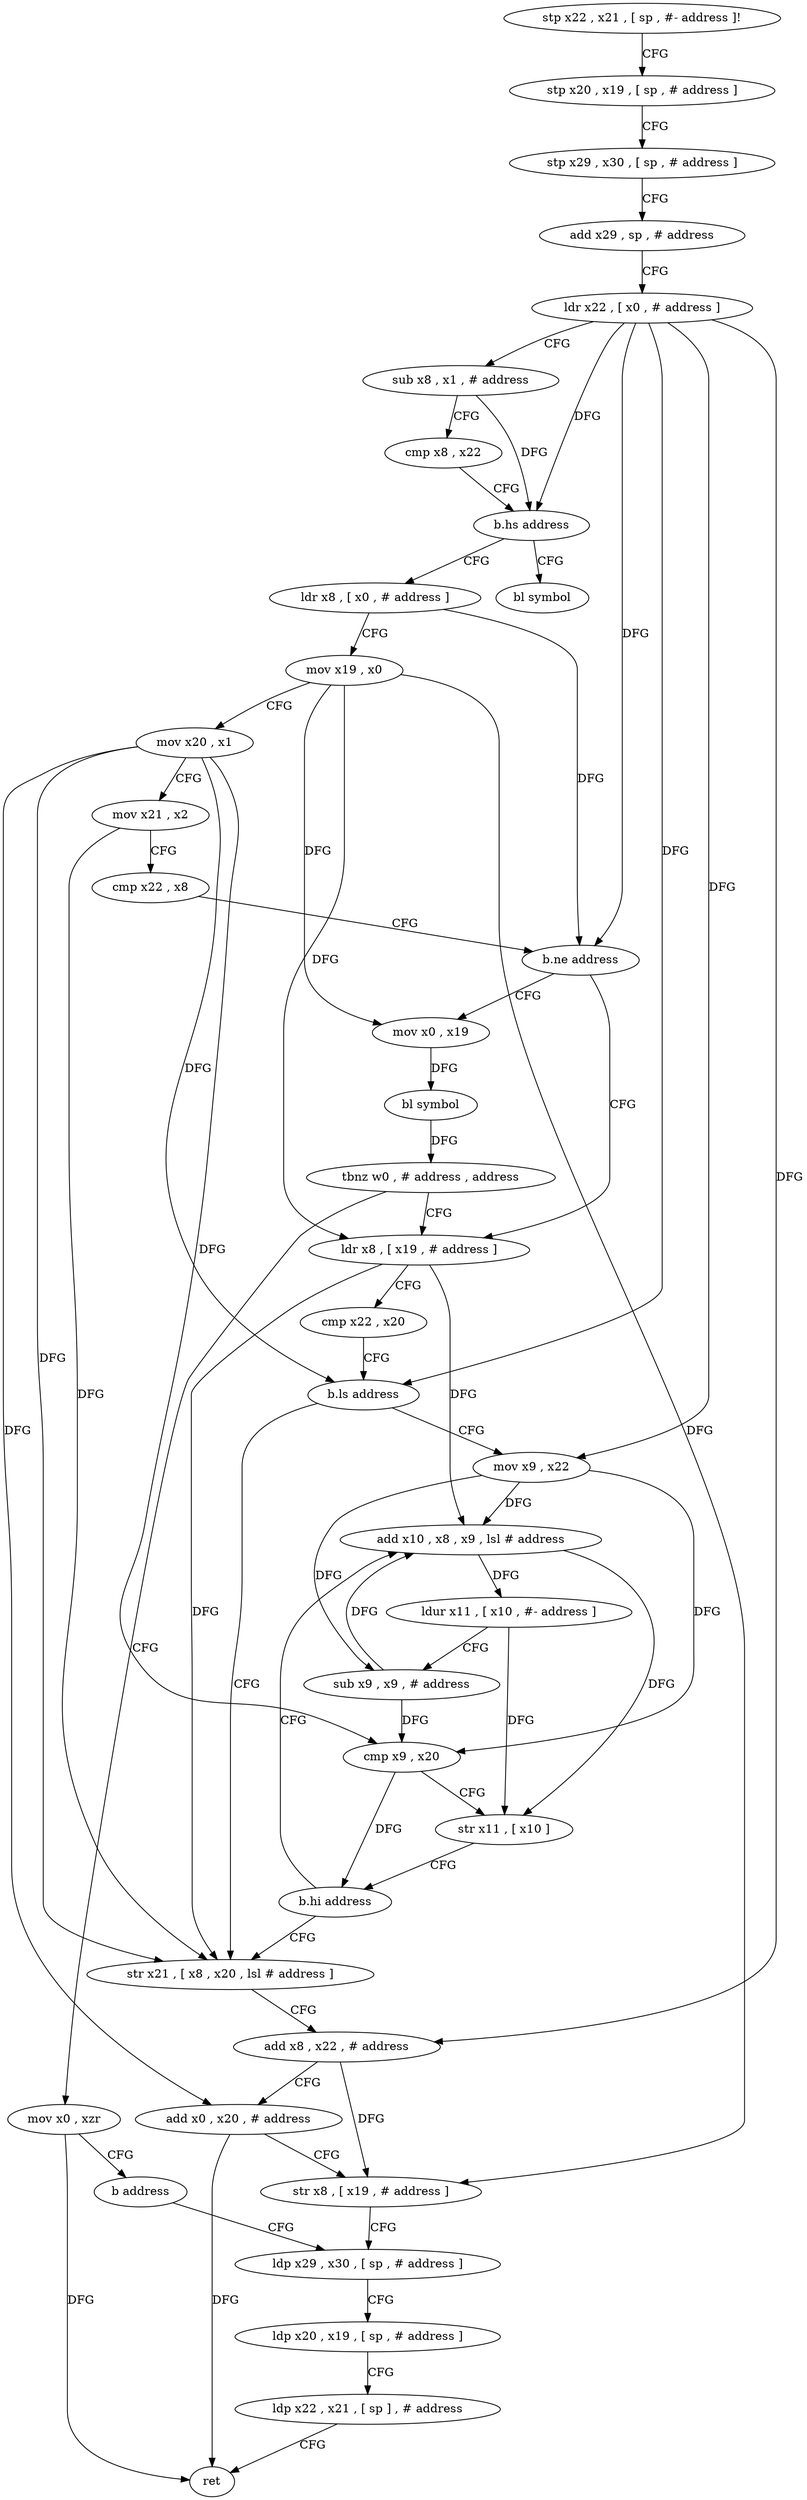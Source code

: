 digraph "func" {
"139800" [label = "stp x22 , x21 , [ sp , #- address ]!" ]
"139804" [label = "stp x20 , x19 , [ sp , # address ]" ]
"139808" [label = "stp x29 , x30 , [ sp , # address ]" ]
"139812" [label = "add x29 , sp , # address" ]
"139816" [label = "ldr x22 , [ x0 , # address ]" ]
"139820" [label = "sub x8 , x1 , # address" ]
"139824" [label = "cmp x8 , x22" ]
"139828" [label = "b.hs address" ]
"139948" [label = "bl symbol" ]
"139832" [label = "ldr x8 , [ x0 , # address ]" ]
"139836" [label = "mov x19 , x0" ]
"139840" [label = "mov x20 , x1" ]
"139844" [label = "mov x21 , x2" ]
"139848" [label = "cmp x22 , x8" ]
"139852" [label = "b.ne address" ]
"139868" [label = "ldr x8 , [ x19 , # address ]" ]
"139856" [label = "mov x0 , x19" ]
"139872" [label = "cmp x22 , x20" ]
"139876" [label = "b.ls address" ]
"139908" [label = "str x21 , [ x8 , x20 , lsl # address ]" ]
"139880" [label = "mov x9 , x22" ]
"139860" [label = "bl symbol" ]
"139864" [label = "tbnz w0 , # address , address" ]
"139940" [label = "mov x0 , xzr" ]
"139912" [label = "add x8 , x22 , # address" ]
"139916" [label = "add x0 , x20 , # address" ]
"139920" [label = "str x8 , [ x19 , # address ]" ]
"139924" [label = "ldp x29 , x30 , [ sp , # address ]" ]
"139884" [label = "add x10 , x8 , x9 , lsl # address" ]
"139944" [label = "b address" ]
"139888" [label = "ldur x11 , [ x10 , #- address ]" ]
"139892" [label = "sub x9 , x9 , # address" ]
"139896" [label = "cmp x9 , x20" ]
"139900" [label = "str x11 , [ x10 ]" ]
"139904" [label = "b.hi address" ]
"139928" [label = "ldp x20 , x19 , [ sp , # address ]" ]
"139932" [label = "ldp x22 , x21 , [ sp ] , # address" ]
"139936" [label = "ret" ]
"139800" -> "139804" [ label = "CFG" ]
"139804" -> "139808" [ label = "CFG" ]
"139808" -> "139812" [ label = "CFG" ]
"139812" -> "139816" [ label = "CFG" ]
"139816" -> "139820" [ label = "CFG" ]
"139816" -> "139828" [ label = "DFG" ]
"139816" -> "139852" [ label = "DFG" ]
"139816" -> "139876" [ label = "DFG" ]
"139816" -> "139912" [ label = "DFG" ]
"139816" -> "139880" [ label = "DFG" ]
"139820" -> "139824" [ label = "CFG" ]
"139820" -> "139828" [ label = "DFG" ]
"139824" -> "139828" [ label = "CFG" ]
"139828" -> "139948" [ label = "CFG" ]
"139828" -> "139832" [ label = "CFG" ]
"139832" -> "139836" [ label = "CFG" ]
"139832" -> "139852" [ label = "DFG" ]
"139836" -> "139840" [ label = "CFG" ]
"139836" -> "139868" [ label = "DFG" ]
"139836" -> "139856" [ label = "DFG" ]
"139836" -> "139920" [ label = "DFG" ]
"139840" -> "139844" [ label = "CFG" ]
"139840" -> "139876" [ label = "DFG" ]
"139840" -> "139908" [ label = "DFG" ]
"139840" -> "139916" [ label = "DFG" ]
"139840" -> "139896" [ label = "DFG" ]
"139844" -> "139848" [ label = "CFG" ]
"139844" -> "139908" [ label = "DFG" ]
"139848" -> "139852" [ label = "CFG" ]
"139852" -> "139868" [ label = "CFG" ]
"139852" -> "139856" [ label = "CFG" ]
"139868" -> "139872" [ label = "CFG" ]
"139868" -> "139908" [ label = "DFG" ]
"139868" -> "139884" [ label = "DFG" ]
"139856" -> "139860" [ label = "DFG" ]
"139872" -> "139876" [ label = "CFG" ]
"139876" -> "139908" [ label = "CFG" ]
"139876" -> "139880" [ label = "CFG" ]
"139908" -> "139912" [ label = "CFG" ]
"139880" -> "139884" [ label = "DFG" ]
"139880" -> "139892" [ label = "DFG" ]
"139880" -> "139896" [ label = "DFG" ]
"139860" -> "139864" [ label = "DFG" ]
"139864" -> "139940" [ label = "CFG" ]
"139864" -> "139868" [ label = "CFG" ]
"139940" -> "139944" [ label = "CFG" ]
"139940" -> "139936" [ label = "DFG" ]
"139912" -> "139916" [ label = "CFG" ]
"139912" -> "139920" [ label = "DFG" ]
"139916" -> "139920" [ label = "CFG" ]
"139916" -> "139936" [ label = "DFG" ]
"139920" -> "139924" [ label = "CFG" ]
"139924" -> "139928" [ label = "CFG" ]
"139884" -> "139888" [ label = "DFG" ]
"139884" -> "139900" [ label = "DFG" ]
"139944" -> "139924" [ label = "CFG" ]
"139888" -> "139892" [ label = "CFG" ]
"139888" -> "139900" [ label = "DFG" ]
"139892" -> "139896" [ label = "DFG" ]
"139892" -> "139884" [ label = "DFG" ]
"139896" -> "139900" [ label = "CFG" ]
"139896" -> "139904" [ label = "DFG" ]
"139900" -> "139904" [ label = "CFG" ]
"139904" -> "139884" [ label = "CFG" ]
"139904" -> "139908" [ label = "CFG" ]
"139928" -> "139932" [ label = "CFG" ]
"139932" -> "139936" [ label = "CFG" ]
}

